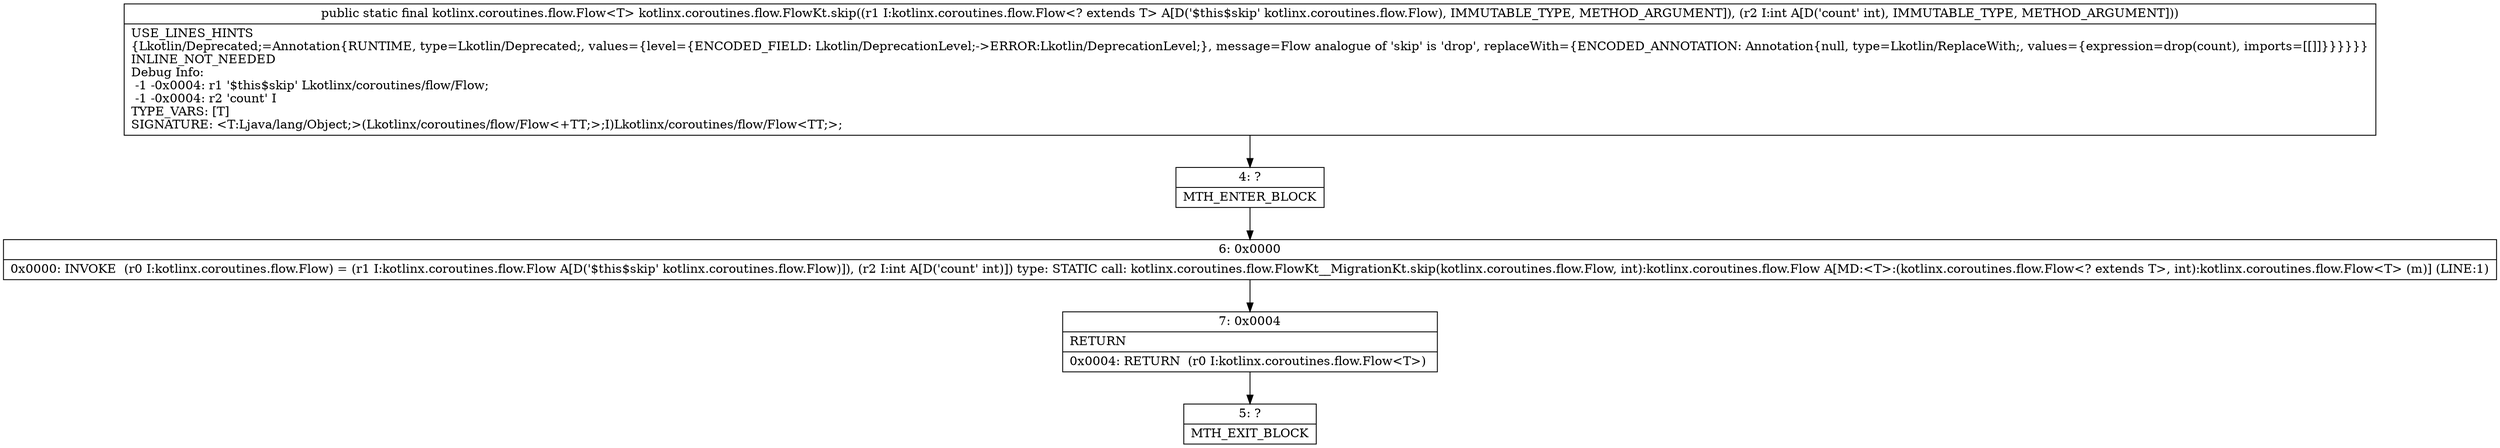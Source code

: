 digraph "CFG forkotlinx.coroutines.flow.FlowKt.skip(Lkotlinx\/coroutines\/flow\/Flow;I)Lkotlinx\/coroutines\/flow\/Flow;" {
Node_4 [shape=record,label="{4\:\ ?|MTH_ENTER_BLOCK\l}"];
Node_6 [shape=record,label="{6\:\ 0x0000|0x0000: INVOKE  (r0 I:kotlinx.coroutines.flow.Flow) = (r1 I:kotlinx.coroutines.flow.Flow A[D('$this$skip' kotlinx.coroutines.flow.Flow)]), (r2 I:int A[D('count' int)]) type: STATIC call: kotlinx.coroutines.flow.FlowKt__MigrationKt.skip(kotlinx.coroutines.flow.Flow, int):kotlinx.coroutines.flow.Flow A[MD:\<T\>:(kotlinx.coroutines.flow.Flow\<? extends T\>, int):kotlinx.coroutines.flow.Flow\<T\> (m)] (LINE:1)\l}"];
Node_7 [shape=record,label="{7\:\ 0x0004|RETURN\l|0x0004: RETURN  (r0 I:kotlinx.coroutines.flow.Flow\<T\>) \l}"];
Node_5 [shape=record,label="{5\:\ ?|MTH_EXIT_BLOCK\l}"];
MethodNode[shape=record,label="{public static final kotlinx.coroutines.flow.Flow\<T\> kotlinx.coroutines.flow.FlowKt.skip((r1 I:kotlinx.coroutines.flow.Flow\<? extends T\> A[D('$this$skip' kotlinx.coroutines.flow.Flow), IMMUTABLE_TYPE, METHOD_ARGUMENT]), (r2 I:int A[D('count' int), IMMUTABLE_TYPE, METHOD_ARGUMENT]))  | USE_LINES_HINTS\l\{Lkotlin\/Deprecated;=Annotation\{RUNTIME, type=Lkotlin\/Deprecated;, values=\{level=\{ENCODED_FIELD: Lkotlin\/DeprecationLevel;\-\>ERROR:Lkotlin\/DeprecationLevel;\}, message=Flow analogue of 'skip' is 'drop', replaceWith=\{ENCODED_ANNOTATION: Annotation\{null, type=Lkotlin\/ReplaceWith;, values=\{expression=drop(count), imports=[[]]\}\}\}\}\}\}\lINLINE_NOT_NEEDED\lDebug Info:\l  \-1 \-0x0004: r1 '$this$skip' Lkotlinx\/coroutines\/flow\/Flow;\l  \-1 \-0x0004: r2 'count' I\lTYPE_VARS: [T]\lSIGNATURE: \<T:Ljava\/lang\/Object;\>(Lkotlinx\/coroutines\/flow\/Flow\<+TT;\>;I)Lkotlinx\/coroutines\/flow\/Flow\<TT;\>;\l}"];
MethodNode -> Node_4;Node_4 -> Node_6;
Node_6 -> Node_7;
Node_7 -> Node_5;
}

